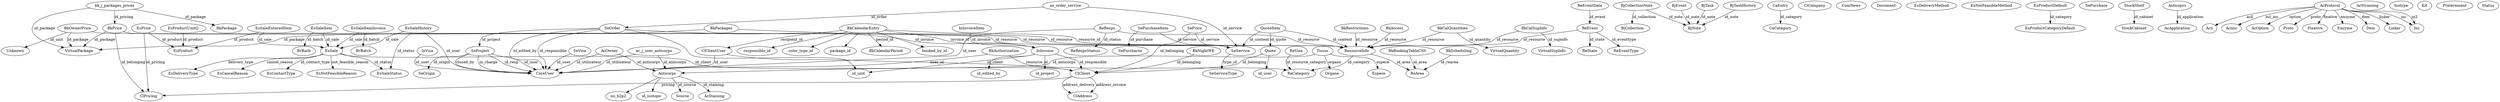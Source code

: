 digraph pfm {

BkAccess -> ResourceInfo[label="id_resource"];

BkAuthorization -> ReCategory [label="resource_id"];
BkAuthorization -> CoreUser [label="user_id"];

BkBookingTableCSS -> ReArea [label="id_area"];
BkCalendarEntry -> ResourceInfo[label="resource_id"];
BkCalendarEntry -> booked_by_id;
BkCalendarEntry -> ClClientUser[label="recipient_id"];
BkCalendarEntry -> color_type_id;
BkCalendarEntry -> package_id;
BkCalendarEntry -> responsible_id;
BkCalendarEntry -> InInvoice [label="invoice_id"];
BkCalendarEntry -> BkCalendarPeriod[label="period_id"];

BkCalQuantities -> VirtualQuantity [label="id_quantity"];
BkCalQuantities -> ResourceInfo[label="id_resource"];

BkCalSupInfo -> VirtualSupInfo [label="id_supinfo"];
BkCalSupInfo -> ResourceInfo [label="id_resource"];

BkNightWE -> ClClient [label="id_belonging"];  // to be checked

BkOwnerPrice -> ResourceInfo [label="id_resource"];
BkOwnerPrice -> VirtualPackage [label="id_package"];
BkOwnerPrice -> Unknown [label="id_unit"];

BkPackages -> VirtualPackage [label="id_package"];  // what is package, seems internal counter, no "link"
BkPackages -> ResourceInfo [label="id_resource"];

bk_j_packages_prices -> VirtualPackage [label="id_package"];
bk_j_packages_prices -> BkPrice [label="id_pricing"];
bk_j_packages_prices -> BkPackage [label="id_package"];

BkPrice -> ResourceInfo [label="id_resource"];
BkPrice -> VirtualPackage [label="id_package"];
BkPrice -> ClPricing[label="id_belonging"];

BkRestrictions -> ResourceInfo [label="id_resource"];

BkScheduling -> ReArea [label="id_rearea"];

BjCollectionNote -> BjCollection [label="id_collection"];
BjCollectionNote -> BjNote [label="id_note"];

BjEvent -> BjNote[label="id_note"];
BjTask -> BjNote[label="id_note"];
BjTaskHistory -> BjNote[label="id_note"];

CaEntry -> CaCategory [label="id_category"];

ClClient -> ClAddress [label="address_invoice"];
ClClient -> ClAddress [label="address_delivery"];
ClClient -> ClPricing [label="pricing"];

ClClientUser -> ClClient [label="id_client"];
ClClientUser -> CoreUser [label="id_user"];

ClCompany; // ???? not used?

ComNews;

Document;

EsCancelReason;
EsContactType;
EsDeliveryMethod;
EsNotFeasibleMethod;
EsPrice -> EsProduct [label="id_product"];
EsPrice -> ClPricing [label="id_pricing"];
EsProductCategoryDefault;
EsProductDefault -> EsProductCategoryDefault [label="id_category"];
EsProductUnitQ -> EsProduct [label="id_product"];
EsSale -> ClClient [label="id_client"]; // to be checked
EsSale -> EsContactType [label="id_contact_type"];
EsSale -> EsNotFeasibleReason [label="not_feasible_reason"];
EsSale -> EsDeliveryType [label="delivery_type"];
EsSale -> EsCancelReason [label="cancel_reason"];
EsSale -> EsSaleStatus [label="id_status"];
EsSaleEnteredItem -> EsSale [label="id_sale"];
EsSaleEnteredItem -> EsProduct [label="id_product"];
EsSaleHistory -> EsSale [label="id_sale"];
EsSaleHistory -> EsSaleStatus [label="id_status"]; // not in db
EsSaleHistory -> CoreUser [label="id_user"];
EsSaleItem -> EsSale [label="id_sale"];
EsSaleItem -> BrBach [label="id_batch"];  // breeding
EsSaleItemInvoice -> EsSale [label="id_sale"];
EsSaleItemInvoice -> BrBatch [label="id_batch"]; // breeding


InInvoice -> id_unit; // no ref found
InInvoice -> id_project; // no ref found
InInvoice -> id_edited_by;
InInvoice -> ClClient [label="id_responsible"]; // ? client

InInvoiceItem -> InInvoice [label="id_invoice"];

InVisa -> CoreUser [label="id_user"];

Quote -> ClClient[label="id_belonging"];
Quote -> id_user;
QuoteItem -> Quote [label="id_quote"]
// module defines which object is linked to id_content
QuoteItem -> ResourceInfo [label="id_content"];
QuoteItem -> SeService [label="id_content"];

ReArea;
ReCategory;
ReEvent -> ResourceInfo [label="id_resource"];
ReEvent -> ReState [label="id_state"];
ReEvent -> ReEventType [label="id_eventtype"];
ReEventData -> ReEvent [label="id_event"];
ReEventType;
ReResps -> ResourceInfo [label="id_resource"];
ReResps -> ReRespsStatusi [label="id_status"];
ReResps -> CoreUser [label="id_user"];

ResourceInfo -> ReCategory [label="id_category"];
ResourceInfo -> ReArea [label="id_area"];

ReState;

ReVisa -> ReCategory [label="id_resource_category"];

SeOrder -> InInvoice [label="id_invoice"];
SeOrder -> id_unit; // ????
SeOrder -> CoreUser [label="id_responsible"];
SeOrder -> SeProject [label="id_project"];
SeOrder -> CoreUser [label="id_edited_by"];

se_order_service -> SeOrder [label="id_order"];
se_order_service -> SeService [label="id_service"];

SeOrigin;
SePrice -> SeService [label="id_service"];
SePrice -> ClClient [label="id_belonging"]; // to be cheked!!

SeProject -> CoreUser [label="id_resp"];
SeProject ->CoreUser [label="id_user"];
SeProject -> SeOrigin [label="id_origin"];
SeProject -> CoreUser [label="closed_by"];
SeProject -> CoreUser [label="in_charge"];

SePurchase;
SePurchaseItem -> SePurcharse [label="id_purchase"];
SePurchaseItem -> SeService [label="id_service"];

SeService -> SeServiceType [label="type_id"];

SeVisa -> CoreUser [label="id_user"];

StockCabinet;
StockShelf -> StockCabinet [label="id_cabinet"];

// antibodies
AcApplication;
Acii;
Aciinc;
AcOption;
AcOwner -> Anticorps [label="id_anticorps"];
AcOwner -> CoreUser [label="id_utilisateur"];
AcProtocol -> Proto [label="proto"];
AcProtocol -> Fixative [label="fixative"];
AcProtocol -> AcOption [label="option_"];
AcProtocol -> Enzyme [label="enzyme"];
AcProtocol -> Dem [label="dem"];
AcProtocol -> Aciinc [label="acl_inc"];
AcProtocol -> Linker [label="linker"];
AcProtocol -> Inc [label="inc"];
AcProtocol -> Acii [label="acll"];
AcProtocol -> Inc [label="in2"];
AcStraining;
Anticorps -> no_h2p2;
Anticorps -> Source [label="id_source"];
Anticorps -> id_isotope;
Anticorps -> AcStaining [label="id_staining"];
Anticoprs -> AcApplication [label="id_application"];
ac_j_user_anticorps -> Anticorps [label="id_anticorps"];
ac_j_user_anticorps -> CoreUser [label="id_utilisateur"];
Dem;
Enzyme;
Espece;
Fixative;
Inc;
Isotype;
Kit;
Linker;
Organe;
Prelevement;
Proto;
Source;
Status;
// missing id_space
Tissus -> Anticorps [label="id_anticorps"];
Tissus -> Espece [label="espece"];
Tissus -> Organe [label="organe"];
}

